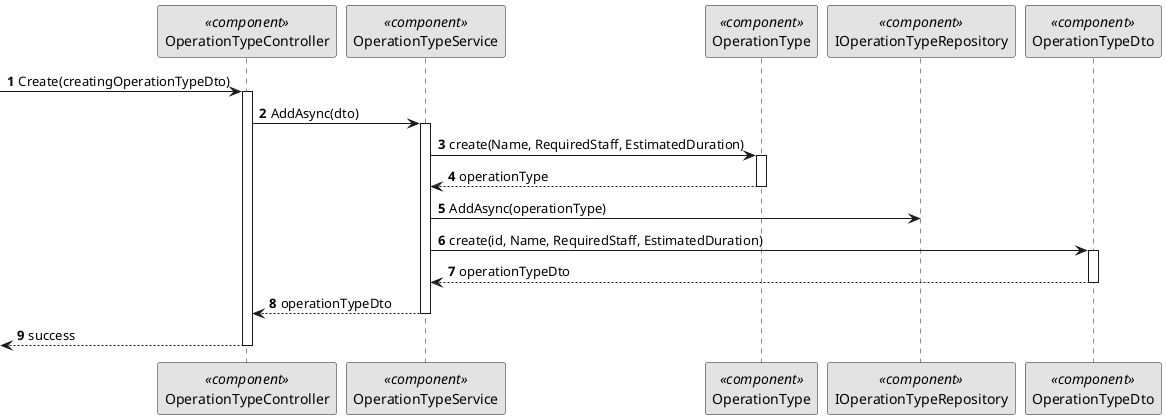 @startuml 5.1.1
skinparam monochrome true
skinparam packageStyle rectangle
skinparam shadowing false

autonumber

participant "OperationTypeController" as CTRL <<component>>

participant "OperationTypeService" as SERV <<component>>

participant "OperationType" as DOM <<component>>
participant "IOperationTypeRepository" as REPO <<component>>
participant "OperationTypeDto" as dto <<component>>

-> CTRL: Create(creatingOperationTypeDto)
activate CTRL

CTRL -> SERV: AddAsync(dto)
activate SERV

SERV -> DOM: create(Name, RequiredStaff, EstimatedDuration)
activate DOM

DOM --> SERV: operationType
deactivate DOM

SERV -> REPO: AddAsync(operationType)

SERV -> dto: create(id, Name, RequiredStaff, EstimatedDuration)
activate dto

dto --> SERV: operationTypeDto
deactivate dto

SERV --> CTRL: operationTypeDto
deactivate SERV

<-- CTRL: success
deactivate CTRL

@enduml